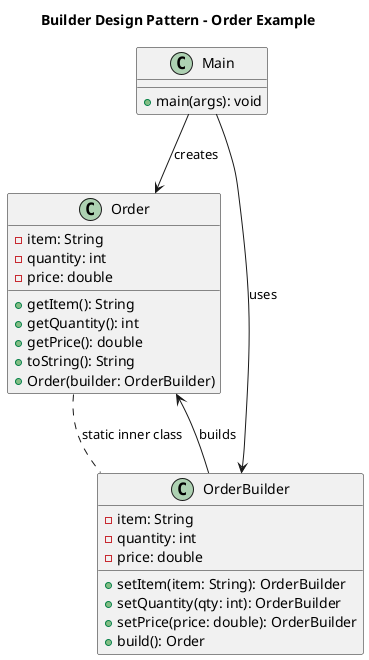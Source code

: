 @startuml

title Builder Design Pattern - Order Example

class Order {
    -item: String
    -quantity: int
    -price: double
    +getItem(): String
    +getQuantity(): int
    +getPrice(): double
    +toString(): String
    +Order(builder: OrderBuilder)
}

class OrderBuilder {
    -item: String
    -quantity: int
    -price: double
    +setItem(item: String): OrderBuilder
    +setQuantity(qty: int): OrderBuilder
    +setPrice(price: double): OrderBuilder
    +build(): Order
}

OrderBuilder --> Order : builds
Order .. OrderBuilder : static inner class

class Main {
    +main(args): void
}

Main --> OrderBuilder : uses
Main --> Order : creates

@enduml
